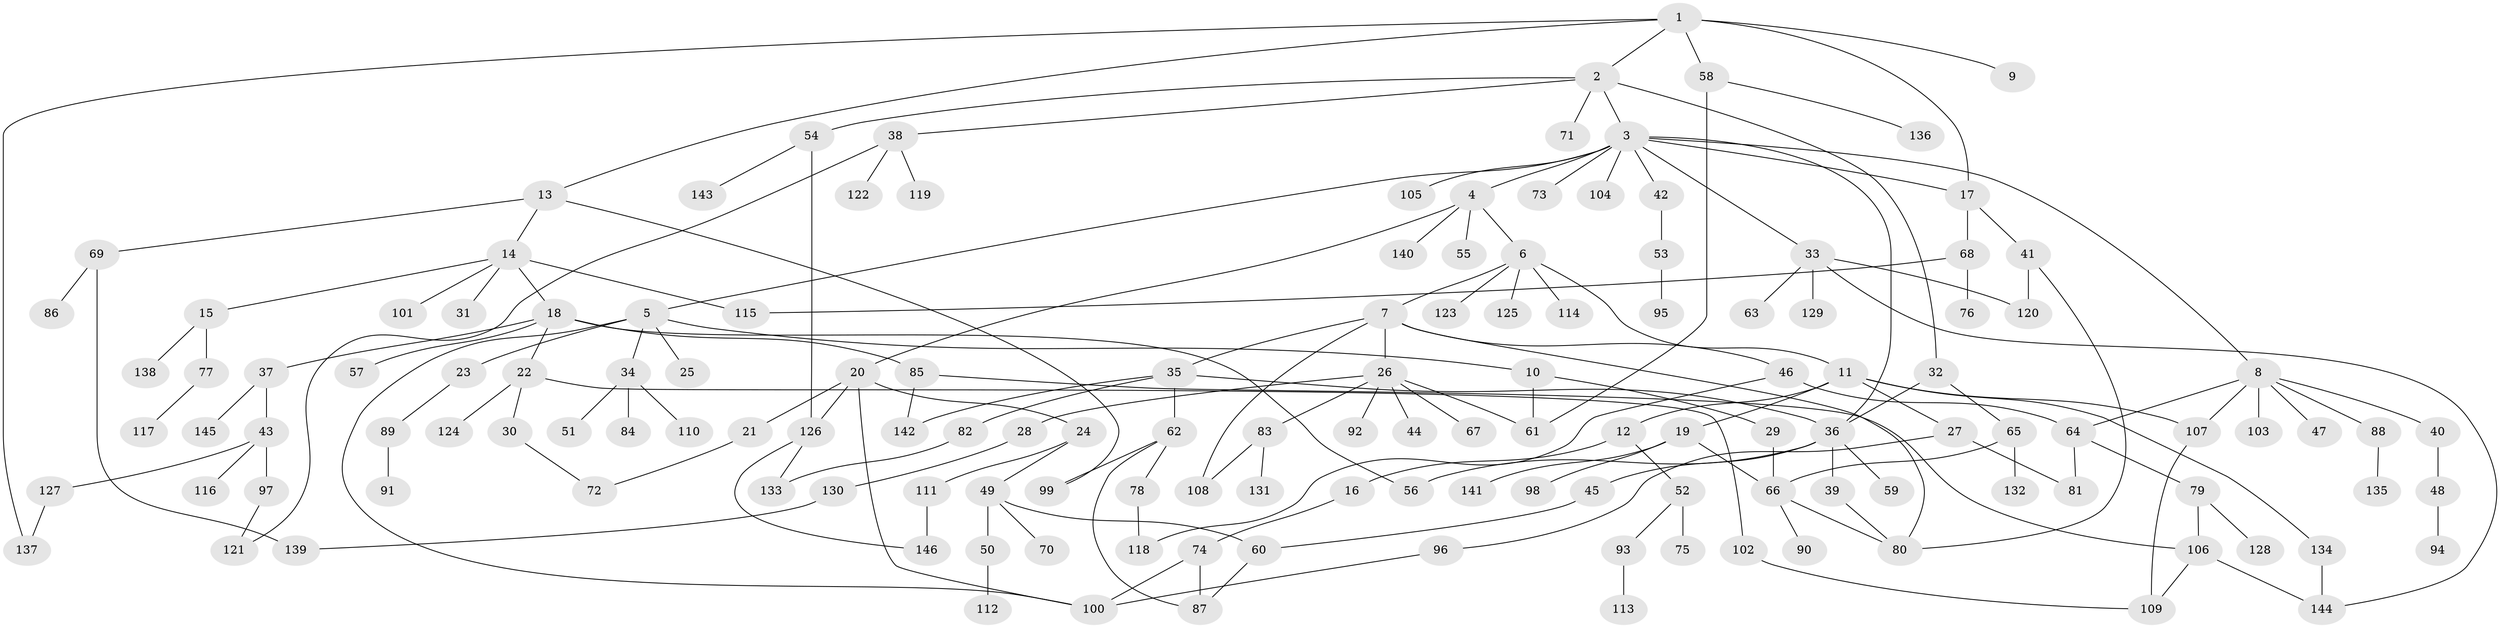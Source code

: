// coarse degree distribution, {8: 0.009615384615384616, 5: 0.0673076923076923, 11: 0.009615384615384616, 4: 0.07692307692307693, 6: 0.028846153846153848, 7: 0.04807692307692308, 9: 0.009615384615384616, 1: 0.41346153846153844, 3: 0.125, 2: 0.20192307692307693, 10: 0.009615384615384616}
// Generated by graph-tools (version 1.1) at 2025/41/03/06/25 10:41:27]
// undirected, 146 vertices, 183 edges
graph export_dot {
graph [start="1"]
  node [color=gray90,style=filled];
  1;
  2;
  3;
  4;
  5;
  6;
  7;
  8;
  9;
  10;
  11;
  12;
  13;
  14;
  15;
  16;
  17;
  18;
  19;
  20;
  21;
  22;
  23;
  24;
  25;
  26;
  27;
  28;
  29;
  30;
  31;
  32;
  33;
  34;
  35;
  36;
  37;
  38;
  39;
  40;
  41;
  42;
  43;
  44;
  45;
  46;
  47;
  48;
  49;
  50;
  51;
  52;
  53;
  54;
  55;
  56;
  57;
  58;
  59;
  60;
  61;
  62;
  63;
  64;
  65;
  66;
  67;
  68;
  69;
  70;
  71;
  72;
  73;
  74;
  75;
  76;
  77;
  78;
  79;
  80;
  81;
  82;
  83;
  84;
  85;
  86;
  87;
  88;
  89;
  90;
  91;
  92;
  93;
  94;
  95;
  96;
  97;
  98;
  99;
  100;
  101;
  102;
  103;
  104;
  105;
  106;
  107;
  108;
  109;
  110;
  111;
  112;
  113;
  114;
  115;
  116;
  117;
  118;
  119;
  120;
  121;
  122;
  123;
  124;
  125;
  126;
  127;
  128;
  129;
  130;
  131;
  132;
  133;
  134;
  135;
  136;
  137;
  138;
  139;
  140;
  141;
  142;
  143;
  144;
  145;
  146;
  1 -- 2;
  1 -- 9;
  1 -- 13;
  1 -- 58;
  1 -- 137;
  1 -- 17;
  2 -- 3;
  2 -- 32;
  2 -- 38;
  2 -- 54;
  2 -- 71;
  3 -- 4;
  3 -- 5;
  3 -- 8;
  3 -- 17;
  3 -- 33;
  3 -- 42;
  3 -- 73;
  3 -- 104;
  3 -- 105;
  3 -- 36;
  4 -- 6;
  4 -- 20;
  4 -- 55;
  4 -- 140;
  5 -- 10;
  5 -- 23;
  5 -- 25;
  5 -- 34;
  5 -- 100;
  6 -- 7;
  6 -- 11;
  6 -- 114;
  6 -- 123;
  6 -- 125;
  7 -- 26;
  7 -- 35;
  7 -- 46;
  7 -- 80;
  7 -- 108;
  8 -- 40;
  8 -- 47;
  8 -- 88;
  8 -- 103;
  8 -- 107;
  8 -- 64;
  10 -- 29;
  10 -- 61;
  11 -- 12;
  11 -- 19;
  11 -- 27;
  11 -- 134;
  11 -- 107;
  12 -- 16;
  12 -- 52;
  13 -- 14;
  13 -- 69;
  13 -- 99;
  14 -- 15;
  14 -- 18;
  14 -- 31;
  14 -- 101;
  14 -- 115;
  15 -- 77;
  15 -- 138;
  16 -- 74;
  17 -- 41;
  17 -- 68;
  18 -- 22;
  18 -- 37;
  18 -- 57;
  18 -- 85;
  18 -- 56;
  19 -- 66;
  19 -- 98;
  19 -- 141;
  20 -- 21;
  20 -- 24;
  20 -- 100;
  20 -- 126;
  21 -- 72;
  22 -- 30;
  22 -- 102;
  22 -- 124;
  23 -- 89;
  24 -- 49;
  24 -- 111;
  26 -- 28;
  26 -- 44;
  26 -- 67;
  26 -- 83;
  26 -- 92;
  26 -- 61;
  27 -- 96;
  27 -- 81;
  28 -- 130;
  29 -- 66;
  30 -- 72;
  32 -- 65;
  32 -- 36;
  33 -- 63;
  33 -- 120;
  33 -- 129;
  33 -- 144;
  34 -- 51;
  34 -- 84;
  34 -- 110;
  35 -- 36;
  35 -- 62;
  35 -- 82;
  35 -- 142;
  36 -- 39;
  36 -- 45;
  36 -- 56;
  36 -- 59;
  37 -- 43;
  37 -- 145;
  38 -- 119;
  38 -- 122;
  38 -- 121;
  39 -- 80;
  40 -- 48;
  41 -- 80;
  41 -- 120;
  42 -- 53;
  43 -- 97;
  43 -- 116;
  43 -- 127;
  45 -- 60;
  46 -- 64;
  46 -- 118;
  48 -- 94;
  49 -- 50;
  49 -- 60;
  49 -- 70;
  50 -- 112;
  52 -- 75;
  52 -- 93;
  53 -- 95;
  54 -- 126;
  54 -- 143;
  58 -- 136;
  58 -- 61;
  60 -- 87;
  62 -- 78;
  62 -- 99;
  62 -- 87;
  64 -- 79;
  64 -- 81;
  65 -- 132;
  65 -- 66;
  66 -- 90;
  66 -- 80;
  68 -- 76;
  68 -- 115;
  69 -- 86;
  69 -- 139;
  74 -- 100;
  74 -- 87;
  77 -- 117;
  78 -- 118;
  79 -- 106;
  79 -- 128;
  82 -- 133;
  83 -- 108;
  83 -- 131;
  85 -- 142;
  85 -- 106;
  88 -- 135;
  89 -- 91;
  93 -- 113;
  96 -- 100;
  97 -- 121;
  102 -- 109;
  106 -- 109;
  106 -- 144;
  107 -- 109;
  111 -- 146;
  126 -- 133;
  126 -- 146;
  127 -- 137;
  130 -- 139;
  134 -- 144;
}
